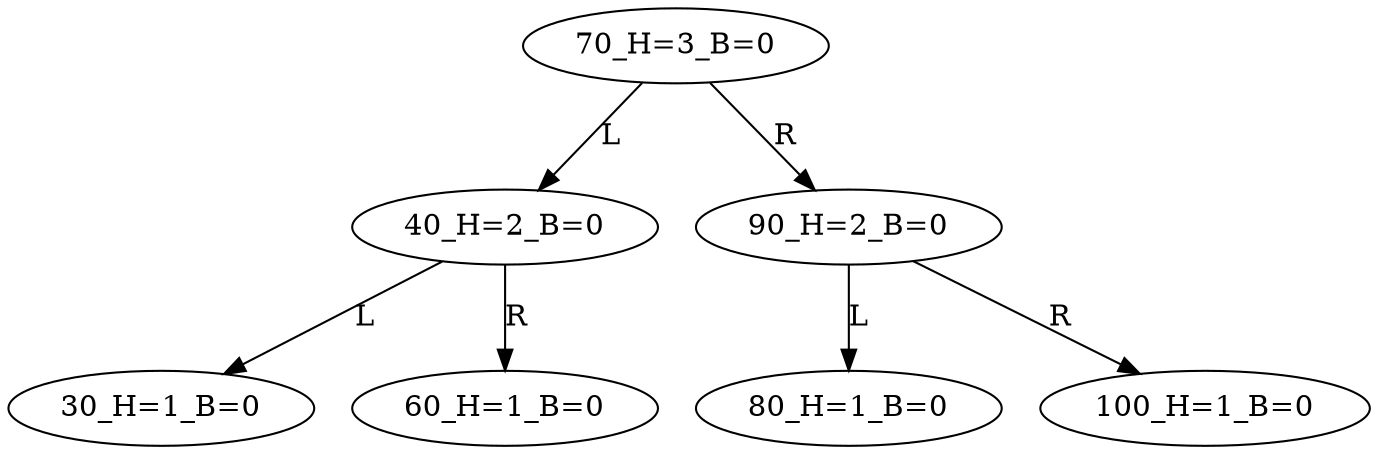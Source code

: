 digraph BiTreeDelete {
"70_H=3_B=0" -> {"40_H=2_B=0"} [label="L"]
"70_H=3_B=0" -> {"90_H=2_B=0"} [label="R"]
"40_H=2_B=0" -> {"30_H=1_B=0"} [label="L"]
"40_H=2_B=0" -> {"60_H=1_B=0"} [label="R"]
"90_H=2_B=0" -> {"80_H=1_B=0"} [label="L"]
"90_H=2_B=0" -> {"100_H=1_B=0"} [label="R"]
"70_H=3_B=0"
"40_H=2_B=0"
"30_H=1_B=0"
"60_H=1_B=0"
"90_H=2_B=0"
"80_H=1_B=0"
"100_H=1_B=0"
}
